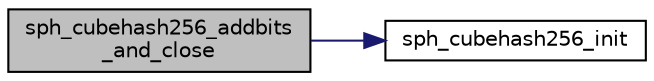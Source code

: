digraph "sph_cubehash256_addbits_and_close"
{
 // LATEX_PDF_SIZE
  edge [fontname="Helvetica",fontsize="10",labelfontname="Helvetica",labelfontsize="10"];
  node [fontname="Helvetica",fontsize="10",shape=record];
  rankdir="LR";
  Node8 [label="sph_cubehash256_addbits\l_and_close",height=0.2,width=0.4,color="black", fillcolor="grey75", style="filled", fontcolor="black",tooltip=" "];
  Node8 -> Node9 [color="midnightblue",fontsize="10",style="solid",fontname="Helvetica"];
  Node9 [label="sph_cubehash256_init",height=0.2,width=0.4,color="black", fillcolor="white", style="filled",URL="$sph__cubehash_8h.html#a314cb63762aa2793b8c46833a65007f7",tooltip=" "];
}
